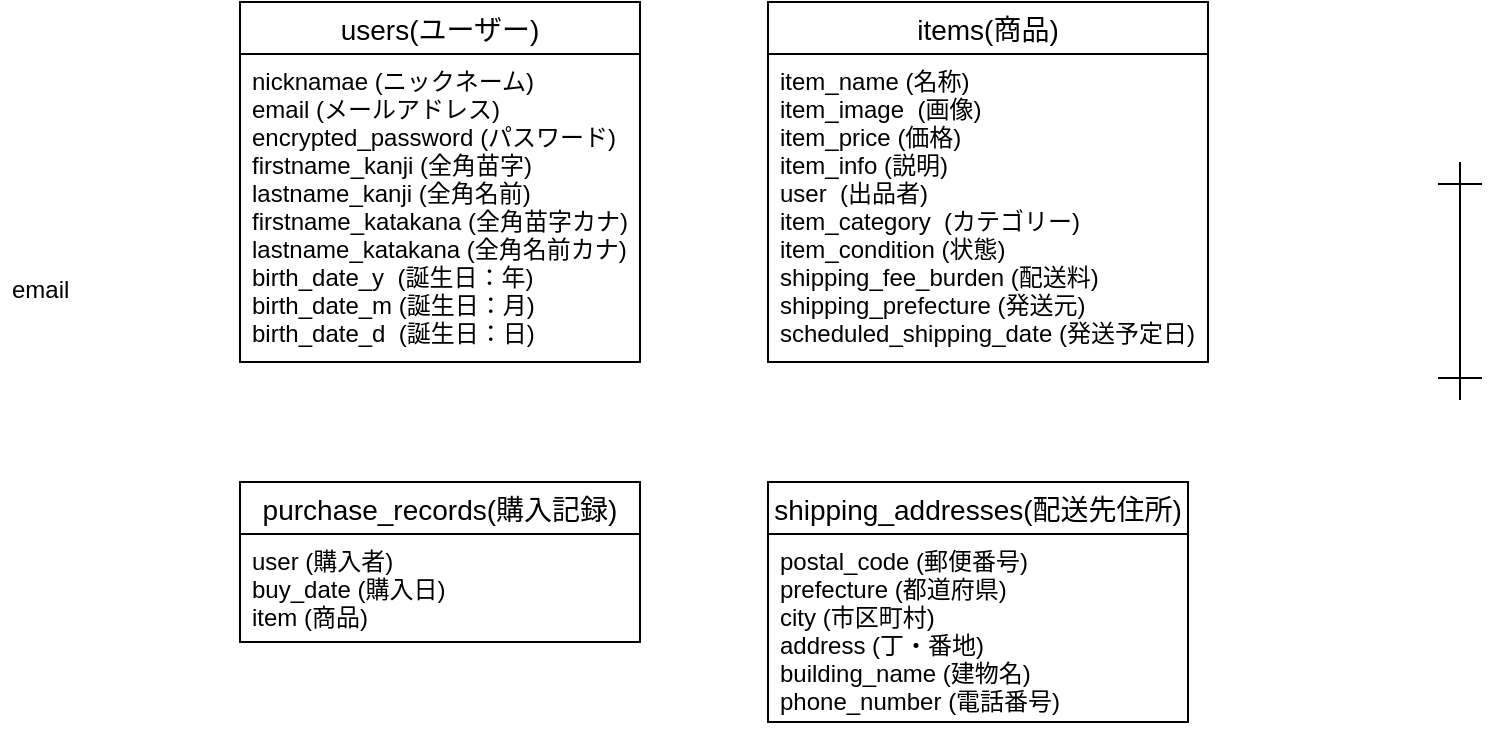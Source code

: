 <mxfile version="13.6.5">
    <diagram id="8yftX8nzzfLrfhgopFjj" name="ページ1">
        <mxGraphModel dx="1635" dy="521" grid="1" gridSize="10" guides="1" tooltips="1" connect="1" arrows="1" fold="1" page="1" pageScale="1" pageWidth="827" pageHeight="1169" math="0" shadow="0">
            <root>
                <mxCell id="0"/>
                <mxCell id="1" parent="0"/>
                <mxCell id="50" style="edgeStyle=orthogonalEdgeStyle;rounded=0;orthogonalLoop=1;jettySize=auto;html=1;exitX=0;exitY=0;exitDx=0;exitDy=0;startArrow=ERone;startFill=0;startSize=20;endArrow=ERone;endFill=0;endSize=20;strokeWidth=1;entryX=0.75;entryY=1.029;entryDx=0;entryDy=0;entryPerimeter=0;" parent="1" edge="1">
                    <mxGeometry relative="1" as="geometry">
                        <mxPoint x="650" y="99.996" as="targetPoint"/>
                        <mxPoint x="650" y="219.01" as="sourcePoint"/>
                        <Array as="points">
                            <mxPoint x="650" y="130"/>
                            <mxPoint x="650" y="130"/>
                        </Array>
                    </mxGeometry>
                </mxCell>
                <mxCell id="17" value="email" style="text;strokeColor=none;fillColor=none;spacingLeft=4;spacingRight=4;overflow=hidden;rotatable=0;points=[[0,0.5],[1,0.5]];portConstraint=eastwest;fontSize=12;" parent="1" vertex="1">
                    <mxGeometry x="-80" y="150" width="160" height="30" as="geometry"/>
                </mxCell>
                <mxCell id="15" value="users(ユーザー)" style="swimlane;fontStyle=0;childLayout=stackLayout;horizontal=1;startSize=26;horizontalStack=0;resizeParent=1;resizeParentMax=0;resizeLast=0;collapsible=1;marginBottom=0;align=center;fontSize=14;" parent="1" vertex="1">
                    <mxGeometry x="40" y="20" width="200" height="180" as="geometry"/>
                </mxCell>
                <mxCell id="16" value="nicknamae (ニックネーム)&#10;email (メールアドレス)&#10;encrypted_password (パスワード)&#10;firstname_kanji (全角苗字)&#10;lastname_kanji (全角名前)&#10;firstname_katakana (全角苗字カナ)&#10;lastname_katakana (全角名前カナ)&#10;birth_date_y  (誕生日：年)&#10;birth_date_m (誕生日：月)&#10;birth_date_d  (誕生日：日)" style="text;strokeColor=none;fillColor=none;spacingLeft=4;spacingRight=4;overflow=hidden;rotatable=0;points=[[0,0.5],[1,0.5]];portConstraint=eastwest;fontSize=12;" parent="15" vertex="1">
                    <mxGeometry y="26" width="200" height="154" as="geometry"/>
                </mxCell>
                <mxCell id="25" value="purchase_records(購入記録)" style="swimlane;fontStyle=0;childLayout=stackLayout;horizontal=1;startSize=26;horizontalStack=0;resizeParent=1;resizeParentMax=0;resizeLast=0;collapsible=1;marginBottom=0;align=center;fontSize=14;" parent="1" vertex="1">
                    <mxGeometry x="40" y="260" width="200" height="80" as="geometry"/>
                </mxCell>
                <mxCell id="27" value="user (購入者)&#10;buy_date (購入日)&#10;item (商品)" style="text;strokeColor=none;fillColor=none;spacingLeft=4;spacingRight=4;overflow=hidden;rotatable=0;points=[[0,0.5],[1,0.5]];portConstraint=eastwest;fontSize=12;" parent="25" vertex="1">
                    <mxGeometry y="26" width="200" height="54" as="geometry"/>
                </mxCell>
                <mxCell id="19" value="items(商品)" style="swimlane;fontStyle=0;childLayout=stackLayout;horizontal=1;startSize=26;horizontalStack=0;resizeParent=1;resizeParentMax=0;resizeLast=0;collapsible=1;marginBottom=0;align=center;fontSize=14;" parent="1" vertex="1">
                    <mxGeometry x="304" y="20" width="220" height="180" as="geometry"/>
                </mxCell>
                <mxCell id="20" value="item_name (名称)&#10;item_image  (画像)&#10;item_price (価格)&#10;item_info (説明)&#10;user  (出品者)&#10;item_category  (カテゴリー)&#10;item_condition (状態)&#10;shipping_fee_burden (配送料)&#10;shipping_prefecture (発送元)&#10;scheduled_shipping_date (発送予定日)" style="text;strokeColor=none;fillColor=none;spacingLeft=4;spacingRight=4;overflow=hidden;rotatable=0;points=[[0,0.5],[1,0.5]];portConstraint=eastwest;fontSize=12;" parent="19" vertex="1">
                    <mxGeometry y="26" width="220" height="154" as="geometry"/>
                </mxCell>
                <mxCell id="29" value="shipping_addresses(配送先住所)" style="swimlane;fontStyle=0;childLayout=stackLayout;horizontal=1;startSize=26;horizontalStack=0;resizeParent=1;resizeParentMax=0;resizeLast=0;collapsible=1;marginBottom=0;align=center;fontSize=14;" parent="1" vertex="1">
                    <mxGeometry x="304" y="260" width="210" height="120" as="geometry"/>
                </mxCell>
                <mxCell id="30" value="postal_code (郵便番号)&#10;prefecture (都道府県)&#10;city (市区町村)&#10;address (丁・番地)&#10;building_name (建物名)&#10;phone_number (電話番号)" style="text;strokeColor=none;fillColor=none;spacingLeft=4;spacingRight=4;overflow=hidden;rotatable=0;points=[[0,0.5],[1,0.5]];portConstraint=eastwest;fontSize=12;" parent="29" vertex="1">
                    <mxGeometry y="26" width="210" height="94" as="geometry"/>
                </mxCell>
            </root>
        </mxGraphModel>
    </diagram>
</mxfile>
